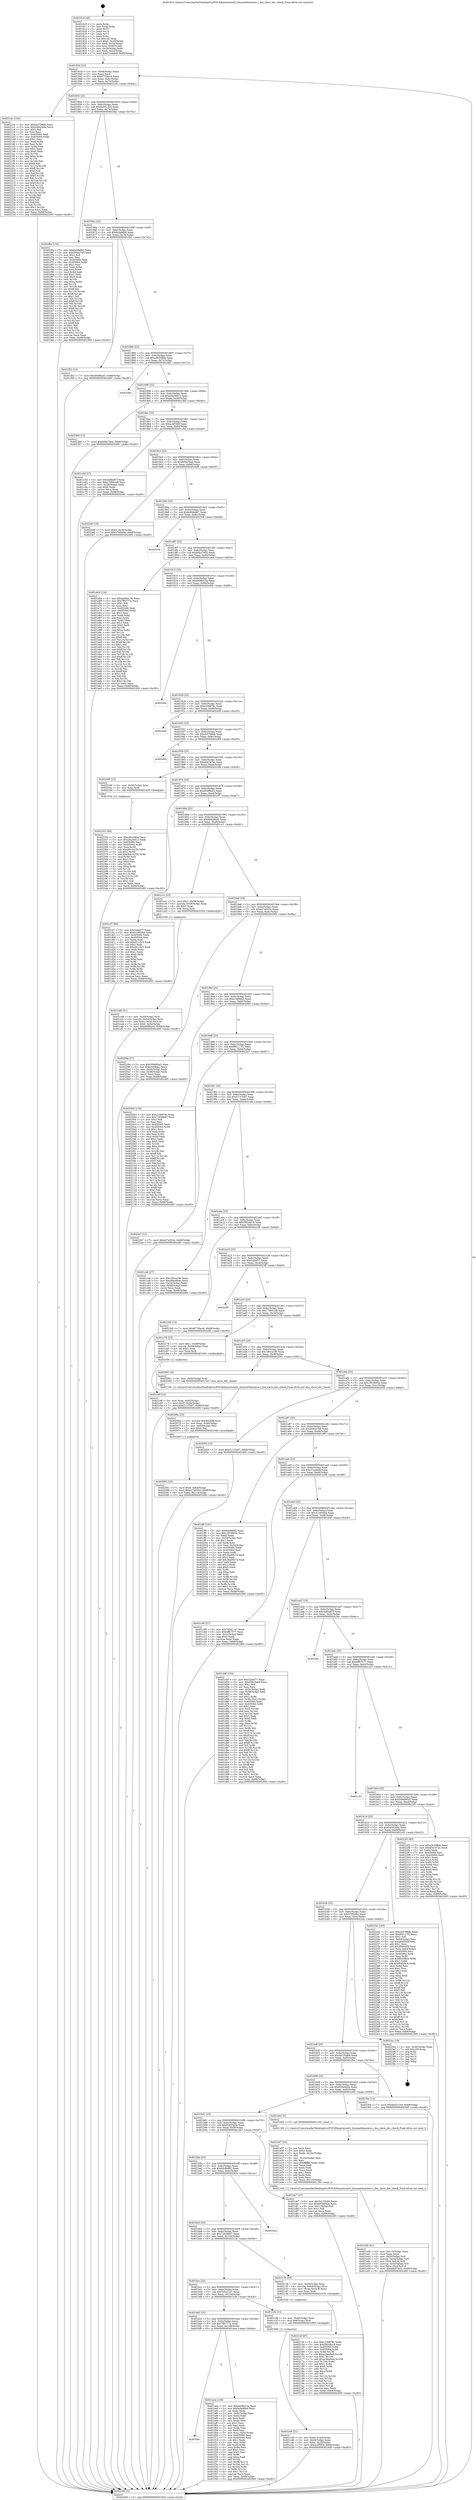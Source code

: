 digraph "0x401810" {
  label = "0x401810 (/mnt/c/Users/mathe/Desktop/tcc/POCII/binaries/extr_linuxnetdsaslave.c_dsa_slave_dev_check_Final-ollvm.out::main(0))"
  labelloc = "t"
  node[shape=record]

  Entry [label="",width=0.3,height=0.3,shape=circle,fillcolor=black,style=filled]
  "0x40183d" [label="{
     0x40183d [23]\l
     | [instrs]\l
     &nbsp;&nbsp;0x40183d \<+3\>: mov -0x68(%rbp),%eax\l
     &nbsp;&nbsp;0x401840 \<+2\>: mov %eax,%ecx\l
     &nbsp;&nbsp;0x401842 \<+6\>: sub $0x8770bcc6,%ecx\l
     &nbsp;&nbsp;0x401848 \<+3\>: mov %eax,-0x6c(%rbp)\l
     &nbsp;&nbsp;0x40184b \<+3\>: mov %ecx,-0x70(%rbp)\l
     &nbsp;&nbsp;0x40184e \<+6\>: je 00000000004021bc \<main+0x9ac\>\l
  }"]
  "0x4021bc" [label="{
     0x4021bc [134]\l
     | [instrs]\l
     &nbsp;&nbsp;0x4021bc \<+5\>: mov $0xcb3798db,%eax\l
     &nbsp;&nbsp;0x4021c1 \<+5\>: mov $0x54042b8a,%ecx\l
     &nbsp;&nbsp;0x4021c6 \<+2\>: mov $0x1,%dl\l
     &nbsp;&nbsp;0x4021c8 \<+2\>: xor %esi,%esi\l
     &nbsp;&nbsp;0x4021ca \<+7\>: mov 0x405060,%edi\l
     &nbsp;&nbsp;0x4021d1 \<+8\>: mov 0x405064,%r8d\l
     &nbsp;&nbsp;0x4021d9 \<+3\>: sub $0x1,%esi\l
     &nbsp;&nbsp;0x4021dc \<+3\>: mov %edi,%r9d\l
     &nbsp;&nbsp;0x4021df \<+3\>: add %esi,%r9d\l
     &nbsp;&nbsp;0x4021e2 \<+4\>: imul %r9d,%edi\l
     &nbsp;&nbsp;0x4021e6 \<+3\>: and $0x1,%edi\l
     &nbsp;&nbsp;0x4021e9 \<+3\>: cmp $0x0,%edi\l
     &nbsp;&nbsp;0x4021ec \<+4\>: sete %r10b\l
     &nbsp;&nbsp;0x4021f0 \<+4\>: cmp $0xa,%r8d\l
     &nbsp;&nbsp;0x4021f4 \<+4\>: setl %r11b\l
     &nbsp;&nbsp;0x4021f8 \<+3\>: mov %r10b,%bl\l
     &nbsp;&nbsp;0x4021fb \<+3\>: xor $0xff,%bl\l
     &nbsp;&nbsp;0x4021fe \<+3\>: mov %r11b,%r14b\l
     &nbsp;&nbsp;0x402201 \<+4\>: xor $0xff,%r14b\l
     &nbsp;&nbsp;0x402205 \<+3\>: xor $0x0,%dl\l
     &nbsp;&nbsp;0x402208 \<+3\>: mov %bl,%r15b\l
     &nbsp;&nbsp;0x40220b \<+4\>: and $0x0,%r15b\l
     &nbsp;&nbsp;0x40220f \<+3\>: and %dl,%r10b\l
     &nbsp;&nbsp;0x402212 \<+3\>: mov %r14b,%r12b\l
     &nbsp;&nbsp;0x402215 \<+4\>: and $0x0,%r12b\l
     &nbsp;&nbsp;0x402219 \<+3\>: and %dl,%r11b\l
     &nbsp;&nbsp;0x40221c \<+3\>: or %r10b,%r15b\l
     &nbsp;&nbsp;0x40221f \<+3\>: or %r11b,%r12b\l
     &nbsp;&nbsp;0x402222 \<+3\>: xor %r12b,%r15b\l
     &nbsp;&nbsp;0x402225 \<+3\>: or %r14b,%bl\l
     &nbsp;&nbsp;0x402228 \<+3\>: xor $0xff,%bl\l
     &nbsp;&nbsp;0x40222b \<+3\>: or $0x0,%dl\l
     &nbsp;&nbsp;0x40222e \<+2\>: and %dl,%bl\l
     &nbsp;&nbsp;0x402230 \<+3\>: or %bl,%r15b\l
     &nbsp;&nbsp;0x402233 \<+4\>: test $0x1,%r15b\l
     &nbsp;&nbsp;0x402237 \<+3\>: cmovne %ecx,%eax\l
     &nbsp;&nbsp;0x40223a \<+3\>: mov %eax,-0x68(%rbp)\l
     &nbsp;&nbsp;0x40223d \<+5\>: jmp 0000000000402495 \<main+0xc85\>\l
  }"]
  "0x401854" [label="{
     0x401854 [22]\l
     | [instrs]\l
     &nbsp;&nbsp;0x401854 \<+5\>: jmp 0000000000401859 \<main+0x49\>\l
     &nbsp;&nbsp;0x401859 \<+3\>: mov -0x6c(%rbp),%eax\l
     &nbsp;&nbsp;0x40185c \<+5\>: sub $0x8a0311b0,%eax\l
     &nbsp;&nbsp;0x401861 \<+3\>: mov %eax,-0x74(%rbp)\l
     &nbsp;&nbsp;0x401864 \<+6\>: je 0000000000401f6a \<main+0x75a\>\l
  }"]
  Exit [label="",width=0.3,height=0.3,shape=circle,fillcolor=black,style=filled,peripheries=2]
  "0x401f6a" [label="{
     0x401f6a [134]\l
     | [instrs]\l
     &nbsp;&nbsp;0x401f6a \<+5\>: mov $0x6dc6ef82,%eax\l
     &nbsp;&nbsp;0x401f6f \<+5\>: mov $0x294427e0,%ecx\l
     &nbsp;&nbsp;0x401f74 \<+2\>: mov $0x1,%dl\l
     &nbsp;&nbsp;0x401f76 \<+2\>: xor %esi,%esi\l
     &nbsp;&nbsp;0x401f78 \<+7\>: mov 0x405060,%edi\l
     &nbsp;&nbsp;0x401f7f \<+8\>: mov 0x405064,%r8d\l
     &nbsp;&nbsp;0x401f87 \<+3\>: sub $0x1,%esi\l
     &nbsp;&nbsp;0x401f8a \<+3\>: mov %edi,%r9d\l
     &nbsp;&nbsp;0x401f8d \<+3\>: add %esi,%r9d\l
     &nbsp;&nbsp;0x401f90 \<+4\>: imul %r9d,%edi\l
     &nbsp;&nbsp;0x401f94 \<+3\>: and $0x1,%edi\l
     &nbsp;&nbsp;0x401f97 \<+3\>: cmp $0x0,%edi\l
     &nbsp;&nbsp;0x401f9a \<+4\>: sete %r10b\l
     &nbsp;&nbsp;0x401f9e \<+4\>: cmp $0xa,%r8d\l
     &nbsp;&nbsp;0x401fa2 \<+4\>: setl %r11b\l
     &nbsp;&nbsp;0x401fa6 \<+3\>: mov %r10b,%bl\l
     &nbsp;&nbsp;0x401fa9 \<+3\>: xor $0xff,%bl\l
     &nbsp;&nbsp;0x401fac \<+3\>: mov %r11b,%r14b\l
     &nbsp;&nbsp;0x401faf \<+4\>: xor $0xff,%r14b\l
     &nbsp;&nbsp;0x401fb3 \<+3\>: xor $0x1,%dl\l
     &nbsp;&nbsp;0x401fb6 \<+3\>: mov %bl,%r15b\l
     &nbsp;&nbsp;0x401fb9 \<+4\>: and $0xff,%r15b\l
     &nbsp;&nbsp;0x401fbd \<+3\>: and %dl,%r10b\l
     &nbsp;&nbsp;0x401fc0 \<+3\>: mov %r14b,%r12b\l
     &nbsp;&nbsp;0x401fc3 \<+4\>: and $0xff,%r12b\l
     &nbsp;&nbsp;0x401fc7 \<+3\>: and %dl,%r11b\l
     &nbsp;&nbsp;0x401fca \<+3\>: or %r10b,%r15b\l
     &nbsp;&nbsp;0x401fcd \<+3\>: or %r11b,%r12b\l
     &nbsp;&nbsp;0x401fd0 \<+3\>: xor %r12b,%r15b\l
     &nbsp;&nbsp;0x401fd3 \<+3\>: or %r14b,%bl\l
     &nbsp;&nbsp;0x401fd6 \<+3\>: xor $0xff,%bl\l
     &nbsp;&nbsp;0x401fd9 \<+3\>: or $0x1,%dl\l
     &nbsp;&nbsp;0x401fdc \<+2\>: and %dl,%bl\l
     &nbsp;&nbsp;0x401fde \<+3\>: or %bl,%r15b\l
     &nbsp;&nbsp;0x401fe1 \<+4\>: test $0x1,%r15b\l
     &nbsp;&nbsp;0x401fe5 \<+3\>: cmovne %ecx,%eax\l
     &nbsp;&nbsp;0x401fe8 \<+3\>: mov %eax,-0x68(%rbp)\l
     &nbsp;&nbsp;0x401feb \<+5\>: jmp 0000000000402495 \<main+0xc85\>\l
  }"]
  "0x40186a" [label="{
     0x40186a [22]\l
     | [instrs]\l
     &nbsp;&nbsp;0x40186a \<+5\>: jmp 000000000040186f \<main+0x5f\>\l
     &nbsp;&nbsp;0x40186f \<+3\>: mov -0x6c(%rbp),%eax\l
     &nbsp;&nbsp;0x401872 \<+5\>: sub $0x9cfa96b9,%eax\l
     &nbsp;&nbsp;0x401877 \<+3\>: mov %eax,-0x78(%rbp)\l
     &nbsp;&nbsp;0x40187a \<+6\>: je 0000000000401f52 \<main+0x742\>\l
  }"]
  "0x402352" [label="{
     0x402352 [94]\l
     | [instrs]\l
     &nbsp;&nbsp;0x402352 \<+5\>: mov $0xa3b308de,%ecx\l
     &nbsp;&nbsp;0x402357 \<+5\>: mov $0xa9a2b913,%edx\l
     &nbsp;&nbsp;0x40235c \<+7\>: mov 0x405060,%esi\l
     &nbsp;&nbsp;0x402363 \<+8\>: mov 0x405064,%r8d\l
     &nbsp;&nbsp;0x40236b \<+3\>: mov %esi,%r9d\l
     &nbsp;&nbsp;0x40236e \<+7\>: sub $0xdbb1b23b,%r9d\l
     &nbsp;&nbsp;0x402375 \<+4\>: sub $0x1,%r9d\l
     &nbsp;&nbsp;0x402379 \<+7\>: add $0xdbb1b23b,%r9d\l
     &nbsp;&nbsp;0x402380 \<+4\>: imul %r9d,%esi\l
     &nbsp;&nbsp;0x402384 \<+3\>: and $0x1,%esi\l
     &nbsp;&nbsp;0x402387 \<+3\>: cmp $0x0,%esi\l
     &nbsp;&nbsp;0x40238a \<+4\>: sete %r10b\l
     &nbsp;&nbsp;0x40238e \<+4\>: cmp $0xa,%r8d\l
     &nbsp;&nbsp;0x402392 \<+4\>: setl %r11b\l
     &nbsp;&nbsp;0x402396 \<+3\>: mov %r10b,%bl\l
     &nbsp;&nbsp;0x402399 \<+3\>: and %r11b,%bl\l
     &nbsp;&nbsp;0x40239c \<+3\>: xor %r11b,%r10b\l
     &nbsp;&nbsp;0x40239f \<+3\>: or %r10b,%bl\l
     &nbsp;&nbsp;0x4023a2 \<+3\>: test $0x1,%bl\l
     &nbsp;&nbsp;0x4023a5 \<+3\>: cmovne %edx,%ecx\l
     &nbsp;&nbsp;0x4023a8 \<+3\>: mov %ecx,-0x68(%rbp)\l
     &nbsp;&nbsp;0x4023ab \<+5\>: jmp 0000000000402495 \<main+0xc85\>\l
  }"]
  "0x401f52" [label="{
     0x401f52 [12]\l
     | [instrs]\l
     &nbsp;&nbsp;0x401f52 \<+7\>: movl $0xd0df8a43,-0x68(%rbp)\l
     &nbsp;&nbsp;0x401f59 \<+5\>: jmp 0000000000402495 \<main+0xc85\>\l
  }"]
  "0x401880" [label="{
     0x401880 [22]\l
     | [instrs]\l
     &nbsp;&nbsp;0x401880 \<+5\>: jmp 0000000000401885 \<main+0x75\>\l
     &nbsp;&nbsp;0x401885 \<+3\>: mov -0x6c(%rbp),%eax\l
     &nbsp;&nbsp;0x401888 \<+5\>: sub $0xa3b308de,%eax\l
     &nbsp;&nbsp;0x40188d \<+3\>: mov %eax,-0x7c(%rbp)\l
     &nbsp;&nbsp;0x401890 \<+6\>: je 0000000000402482 \<main+0xc72\>\l
  }"]
  "0x40214f" [label="{
     0x40214f [97]\l
     | [instrs]\l
     &nbsp;&nbsp;0x40214f \<+5\>: mov $0xc338878c,%edx\l
     &nbsp;&nbsp;0x402154 \<+5\>: mov $0xf382db19,%esi\l
     &nbsp;&nbsp;0x402159 \<+8\>: mov 0x405060,%r8d\l
     &nbsp;&nbsp;0x402161 \<+8\>: mov 0x405064,%r9d\l
     &nbsp;&nbsp;0x402169 \<+3\>: mov %r8d,%r10d\l
     &nbsp;&nbsp;0x40216c \<+7\>: sub $0xa28ae0eb,%r10d\l
     &nbsp;&nbsp;0x402173 \<+4\>: sub $0x1,%r10d\l
     &nbsp;&nbsp;0x402177 \<+7\>: add $0xa28ae0eb,%r10d\l
     &nbsp;&nbsp;0x40217e \<+4\>: imul %r10d,%r8d\l
     &nbsp;&nbsp;0x402182 \<+4\>: and $0x1,%r8d\l
     &nbsp;&nbsp;0x402186 \<+4\>: cmp $0x0,%r8d\l
     &nbsp;&nbsp;0x40218a \<+4\>: sete %r11b\l
     &nbsp;&nbsp;0x40218e \<+4\>: cmp $0xa,%r9d\l
     &nbsp;&nbsp;0x402192 \<+3\>: setl %bl\l
     &nbsp;&nbsp;0x402195 \<+3\>: mov %r11b,%r14b\l
     &nbsp;&nbsp;0x402198 \<+3\>: and %bl,%r14b\l
     &nbsp;&nbsp;0x40219b \<+3\>: xor %bl,%r11b\l
     &nbsp;&nbsp;0x40219e \<+3\>: or %r11b,%r14b\l
     &nbsp;&nbsp;0x4021a1 \<+4\>: test $0x1,%r14b\l
     &nbsp;&nbsp;0x4021a5 \<+3\>: cmovne %esi,%edx\l
     &nbsp;&nbsp;0x4021a8 \<+3\>: mov %edx,-0x68(%rbp)\l
     &nbsp;&nbsp;0x4021ab \<+5\>: jmp 0000000000402495 \<main+0xc85\>\l
  }"]
  "0x402482" [label="{
     0x402482\l
  }", style=dashed]
  "0x401896" [label="{
     0x401896 [22]\l
     | [instrs]\l
     &nbsp;&nbsp;0x401896 \<+5\>: jmp 000000000040189b \<main+0x8b\>\l
     &nbsp;&nbsp;0x40189b \<+3\>: mov -0x6c(%rbp),%eax\l
     &nbsp;&nbsp;0x40189e \<+5\>: sub $0xa9a2b913,%eax\l
     &nbsp;&nbsp;0x4018a3 \<+3\>: mov %eax,-0x80(%rbp)\l
     &nbsp;&nbsp;0x4018a6 \<+6\>: je 00000000004023b0 \<main+0xba0\>\l
  }"]
  "0x402081" [label="{
     0x402081 [25]\l
     | [instrs]\l
     &nbsp;&nbsp;0x402081 \<+7\>: movl $0x0,-0x64(%rbp)\l
     &nbsp;&nbsp;0x402088 \<+7\>: movl $0xe27a552e,-0x68(%rbp)\l
     &nbsp;&nbsp;0x40208f \<+6\>: mov %eax,-0x114(%rbp)\l
     &nbsp;&nbsp;0x402095 \<+5\>: jmp 0000000000402495 \<main+0xc85\>\l
  }"]
  "0x4023b0" [label="{
     0x4023b0 [12]\l
     | [instrs]\l
     &nbsp;&nbsp;0x4023b0 \<+7\>: movl $0xb09a7bed,-0x68(%rbp)\l
     &nbsp;&nbsp;0x4023b7 \<+5\>: jmp 0000000000402495 \<main+0xc85\>\l
  }"]
  "0x4018ac" [label="{
     0x4018ac [25]\l
     | [instrs]\l
     &nbsp;&nbsp;0x4018ac \<+5\>: jmp 00000000004018b1 \<main+0xa1\>\l
     &nbsp;&nbsp;0x4018b1 \<+3\>: mov -0x6c(%rbp),%eax\l
     &nbsp;&nbsp;0x4018b4 \<+5\>: sub $0xac4f592f,%eax\l
     &nbsp;&nbsp;0x4018b9 \<+6\>: mov %eax,-0x84(%rbp)\l
     &nbsp;&nbsp;0x4018bf \<+6\>: je 0000000000401c5d \<main+0x44d\>\l
  }"]
  "0x40206a" [label="{
     0x40206a [23]\l
     | [instrs]\l
     &nbsp;&nbsp;0x40206a \<+10\>: movabs $0x4030b6,%rdi\l
     &nbsp;&nbsp;0x402074 \<+3\>: mov %eax,-0x60(%rbp)\l
     &nbsp;&nbsp;0x402077 \<+3\>: mov -0x60(%rbp),%esi\l
     &nbsp;&nbsp;0x40207a \<+2\>: mov $0x0,%al\l
     &nbsp;&nbsp;0x40207c \<+5\>: call 0000000000401040 \<printf@plt\>\l
     | [calls]\l
     &nbsp;&nbsp;0x401040 \{1\} (unknown)\l
  }"]
  "0x401c5d" [label="{
     0x401c5d [27]\l
     | [instrs]\l
     &nbsp;&nbsp;0x401c5d \<+5\>: mov $0x4a8be87f,%eax\l
     &nbsp;&nbsp;0x401c62 \<+5\>: mov $0x170941d8,%ecx\l
     &nbsp;&nbsp;0x401c67 \<+3\>: mov -0x28(%rbp),%edx\l
     &nbsp;&nbsp;0x401c6a \<+3\>: cmp $0x0,%edx\l
     &nbsp;&nbsp;0x401c6d \<+3\>: cmove %ecx,%eax\l
     &nbsp;&nbsp;0x401c70 \<+3\>: mov %eax,-0x68(%rbp)\l
     &nbsp;&nbsp;0x401c73 \<+5\>: jmp 0000000000402495 \<main+0xc85\>\l
  }"]
  "0x4018c5" [label="{
     0x4018c5 [25]\l
     | [instrs]\l
     &nbsp;&nbsp;0x4018c5 \<+5\>: jmp 00000000004018ca \<main+0xba\>\l
     &nbsp;&nbsp;0x4018ca \<+3\>: mov -0x6c(%rbp),%eax\l
     &nbsp;&nbsp;0x4018cd \<+5\>: sub $0xb09a7bed,%eax\l
     &nbsp;&nbsp;0x4018d2 \<+6\>: mov %eax,-0x88(%rbp)\l
     &nbsp;&nbsp;0x4018d8 \<+6\>: je 00000000004023d9 \<main+0xbc9\>\l
  }"]
  "0x401bfe" [label="{
     0x401bfe\l
  }", style=dashed]
  "0x4023d9" [label="{
     0x4023d9 [19]\l
     | [instrs]\l
     &nbsp;&nbsp;0x4023d9 \<+7\>: movl $0x0,-0x30(%rbp)\l
     &nbsp;&nbsp;0x4023e0 \<+7\>: movl $0x57994f4c,-0x68(%rbp)\l
     &nbsp;&nbsp;0x4023e7 \<+5\>: jmp 0000000000402495 \<main+0xc85\>\l
  }"]
  "0x4018de" [label="{
     0x4018de [25]\l
     | [instrs]\l
     &nbsp;&nbsp;0x4018de \<+5\>: jmp 00000000004018e3 \<main+0xd3\>\l
     &nbsp;&nbsp;0x4018e3 \<+3\>: mov -0x6c(%rbp),%eax\l
     &nbsp;&nbsp;0x4018e6 \<+5\>: sub $0xb48deb67,%eax\l
     &nbsp;&nbsp;0x4018eb \<+6\>: mov %eax,-0x8c(%rbp)\l
     &nbsp;&nbsp;0x4018f1 \<+6\>: je 00000000004023c8 \<main+0xbb8\>\l
  }"]
  "0x401eea" [label="{
     0x401eea [104]\l
     | [instrs]\l
     &nbsp;&nbsp;0x401eea \<+5\>: mov $0xbe06d15a,%eax\l
     &nbsp;&nbsp;0x401eef \<+5\>: mov $0x9cfa96b9,%ecx\l
     &nbsp;&nbsp;0x401ef4 \<+2\>: xor %edx,%edx\l
     &nbsp;&nbsp;0x401ef6 \<+3\>: mov -0x5c(%rbp),%esi\l
     &nbsp;&nbsp;0x401ef9 \<+2\>: mov %edx,%edi\l
     &nbsp;&nbsp;0x401efb \<+2\>: sub %esi,%edi\l
     &nbsp;&nbsp;0x401efd \<+2\>: mov %edx,%esi\l
     &nbsp;&nbsp;0x401eff \<+3\>: sub $0x1,%esi\l
     &nbsp;&nbsp;0x401f02 \<+2\>: add %esi,%edi\l
     &nbsp;&nbsp;0x401f04 \<+2\>: mov %edx,%esi\l
     &nbsp;&nbsp;0x401f06 \<+2\>: sub %edi,%esi\l
     &nbsp;&nbsp;0x401f08 \<+3\>: mov %esi,-0x5c(%rbp)\l
     &nbsp;&nbsp;0x401f0b \<+7\>: mov 0x405060,%esi\l
     &nbsp;&nbsp;0x401f12 \<+7\>: mov 0x405064,%edi\l
     &nbsp;&nbsp;0x401f19 \<+3\>: sub $0x1,%edx\l
     &nbsp;&nbsp;0x401f1c \<+3\>: mov %esi,%r8d\l
     &nbsp;&nbsp;0x401f1f \<+3\>: add %edx,%r8d\l
     &nbsp;&nbsp;0x401f22 \<+4\>: imul %r8d,%esi\l
     &nbsp;&nbsp;0x401f26 \<+3\>: and $0x1,%esi\l
     &nbsp;&nbsp;0x401f29 \<+3\>: cmp $0x0,%esi\l
     &nbsp;&nbsp;0x401f2c \<+4\>: sete %r9b\l
     &nbsp;&nbsp;0x401f30 \<+3\>: cmp $0xa,%edi\l
     &nbsp;&nbsp;0x401f33 \<+4\>: setl %r10b\l
     &nbsp;&nbsp;0x401f37 \<+3\>: mov %r9b,%r11b\l
     &nbsp;&nbsp;0x401f3a \<+3\>: and %r10b,%r11b\l
     &nbsp;&nbsp;0x401f3d \<+3\>: xor %r10b,%r9b\l
     &nbsp;&nbsp;0x401f40 \<+3\>: or %r9b,%r11b\l
     &nbsp;&nbsp;0x401f43 \<+4\>: test $0x1,%r11b\l
     &nbsp;&nbsp;0x401f47 \<+3\>: cmovne %ecx,%eax\l
     &nbsp;&nbsp;0x401f4a \<+3\>: mov %eax,-0x68(%rbp)\l
     &nbsp;&nbsp;0x401f4d \<+5\>: jmp 0000000000402495 \<main+0xc85\>\l
  }"]
  "0x4023c8" [label="{
     0x4023c8\l
  }", style=dashed]
  "0x4018f7" [label="{
     0x4018f7 [25]\l
     | [instrs]\l
     &nbsp;&nbsp;0x4018f7 \<+5\>: jmp 00000000004018fc \<main+0xec\>\l
     &nbsp;&nbsp;0x4018fc \<+3\>: mov -0x6c(%rbp),%eax\l
     &nbsp;&nbsp;0x4018ff \<+5\>: sub $0xb6b37602,%eax\l
     &nbsp;&nbsp;0x401904 \<+6\>: mov %eax,-0x90(%rbp)\l
     &nbsp;&nbsp;0x40190a \<+6\>: je 0000000000401e64 \<main+0x654\>\l
  }"]
  "0x401e3b" [label="{
     0x401e3b [41]\l
     | [instrs]\l
     &nbsp;&nbsp;0x401e3b \<+6\>: mov -0x110(%rbp),%ecx\l
     &nbsp;&nbsp;0x401e41 \<+3\>: imul %eax,%ecx\l
     &nbsp;&nbsp;0x401e44 \<+4\>: mov -0x50(%rbp),%r8\l
     &nbsp;&nbsp;0x401e48 \<+4\>: movslq -0x54(%rbp),%r9\l
     &nbsp;&nbsp;0x401e4c \<+4\>: mov (%r8,%r9,8),%r8\l
     &nbsp;&nbsp;0x401e50 \<+4\>: movslq -0x5c(%rbp),%r9\l
     &nbsp;&nbsp;0x401e54 \<+4\>: mov %ecx,(%r8,%r9,4)\l
     &nbsp;&nbsp;0x401e58 \<+7\>: movl $0xb6b37602,-0x68(%rbp)\l
     &nbsp;&nbsp;0x401e5f \<+5\>: jmp 0000000000402495 \<main+0xc85\>\l
  }"]
  "0x401e64" [label="{
     0x401e64 [134]\l
     | [instrs]\l
     &nbsp;&nbsp;0x401e64 \<+5\>: mov $0xbe06d15a,%eax\l
     &nbsp;&nbsp;0x401e69 \<+5\>: mov $0x7ff5777a,%ecx\l
     &nbsp;&nbsp;0x401e6e \<+2\>: mov $0x1,%dl\l
     &nbsp;&nbsp;0x401e70 \<+2\>: xor %esi,%esi\l
     &nbsp;&nbsp;0x401e72 \<+7\>: mov 0x405060,%edi\l
     &nbsp;&nbsp;0x401e79 \<+8\>: mov 0x405064,%r8d\l
     &nbsp;&nbsp;0x401e81 \<+3\>: sub $0x1,%esi\l
     &nbsp;&nbsp;0x401e84 \<+3\>: mov %edi,%r9d\l
     &nbsp;&nbsp;0x401e87 \<+3\>: add %esi,%r9d\l
     &nbsp;&nbsp;0x401e8a \<+4\>: imul %r9d,%edi\l
     &nbsp;&nbsp;0x401e8e \<+3\>: and $0x1,%edi\l
     &nbsp;&nbsp;0x401e91 \<+3\>: cmp $0x0,%edi\l
     &nbsp;&nbsp;0x401e94 \<+4\>: sete %r10b\l
     &nbsp;&nbsp;0x401e98 \<+4\>: cmp $0xa,%r8d\l
     &nbsp;&nbsp;0x401e9c \<+4\>: setl %r11b\l
     &nbsp;&nbsp;0x401ea0 \<+3\>: mov %r10b,%bl\l
     &nbsp;&nbsp;0x401ea3 \<+3\>: xor $0xff,%bl\l
     &nbsp;&nbsp;0x401ea6 \<+3\>: mov %r11b,%r14b\l
     &nbsp;&nbsp;0x401ea9 \<+4\>: xor $0xff,%r14b\l
     &nbsp;&nbsp;0x401ead \<+3\>: xor $0x1,%dl\l
     &nbsp;&nbsp;0x401eb0 \<+3\>: mov %bl,%r15b\l
     &nbsp;&nbsp;0x401eb3 \<+4\>: and $0xff,%r15b\l
     &nbsp;&nbsp;0x401eb7 \<+3\>: and %dl,%r10b\l
     &nbsp;&nbsp;0x401eba \<+3\>: mov %r14b,%r12b\l
     &nbsp;&nbsp;0x401ebd \<+4\>: and $0xff,%r12b\l
     &nbsp;&nbsp;0x401ec1 \<+3\>: and %dl,%r11b\l
     &nbsp;&nbsp;0x401ec4 \<+3\>: or %r10b,%r15b\l
     &nbsp;&nbsp;0x401ec7 \<+3\>: or %r11b,%r12b\l
     &nbsp;&nbsp;0x401eca \<+3\>: xor %r12b,%r15b\l
     &nbsp;&nbsp;0x401ecd \<+3\>: or %r14b,%bl\l
     &nbsp;&nbsp;0x401ed0 \<+3\>: xor $0xff,%bl\l
     &nbsp;&nbsp;0x401ed3 \<+3\>: or $0x1,%dl\l
     &nbsp;&nbsp;0x401ed6 \<+2\>: and %dl,%bl\l
     &nbsp;&nbsp;0x401ed8 \<+3\>: or %bl,%r15b\l
     &nbsp;&nbsp;0x401edb \<+4\>: test $0x1,%r15b\l
     &nbsp;&nbsp;0x401edf \<+3\>: cmovne %ecx,%eax\l
     &nbsp;&nbsp;0x401ee2 \<+3\>: mov %eax,-0x68(%rbp)\l
     &nbsp;&nbsp;0x401ee5 \<+5\>: jmp 0000000000402495 \<main+0xc85\>\l
  }"]
  "0x401910" [label="{
     0x401910 [25]\l
     | [instrs]\l
     &nbsp;&nbsp;0x401910 \<+5\>: jmp 0000000000401915 \<main+0x105\>\l
     &nbsp;&nbsp;0x401915 \<+3\>: mov -0x6c(%rbp),%eax\l
     &nbsp;&nbsp;0x401918 \<+5\>: sub $0xbe06d15a,%eax\l
     &nbsp;&nbsp;0x40191d \<+6\>: mov %eax,-0x94(%rbp)\l
     &nbsp;&nbsp;0x401923 \<+6\>: je 000000000040240b \<main+0xbfb\>\l
  }"]
  "0x401e07" [label="{
     0x401e07 [52]\l
     | [instrs]\l
     &nbsp;&nbsp;0x401e07 \<+2\>: xor %ecx,%ecx\l
     &nbsp;&nbsp;0x401e09 \<+5\>: mov $0x2,%edx\l
     &nbsp;&nbsp;0x401e0e \<+6\>: mov %edx,-0x10c(%rbp)\l
     &nbsp;&nbsp;0x401e14 \<+1\>: cltd\l
     &nbsp;&nbsp;0x401e15 \<+6\>: mov -0x10c(%rbp),%esi\l
     &nbsp;&nbsp;0x401e1b \<+2\>: idiv %esi\l
     &nbsp;&nbsp;0x401e1d \<+6\>: imul $0xfffffffe,%edx,%edx\l
     &nbsp;&nbsp;0x401e23 \<+2\>: mov %ecx,%edi\l
     &nbsp;&nbsp;0x401e25 \<+2\>: sub %edx,%edi\l
     &nbsp;&nbsp;0x401e27 \<+2\>: mov %ecx,%edx\l
     &nbsp;&nbsp;0x401e29 \<+3\>: sub $0x1,%edx\l
     &nbsp;&nbsp;0x401e2c \<+2\>: add %edx,%edi\l
     &nbsp;&nbsp;0x401e2e \<+2\>: sub %edi,%ecx\l
     &nbsp;&nbsp;0x401e30 \<+6\>: mov %ecx,-0x110(%rbp)\l
     &nbsp;&nbsp;0x401e36 \<+5\>: call 0000000000401160 \<next_i\>\l
     | [calls]\l
     &nbsp;&nbsp;0x401160 \{1\} (/mnt/c/Users/mathe/Desktop/tcc/POCII/binaries/extr_linuxnetdsaslave.c_dsa_slave_dev_check_Final-ollvm.out::next_i)\l
  }"]
  "0x40240b" [label="{
     0x40240b\l
  }", style=dashed]
  "0x401929" [label="{
     0x401929 [25]\l
     | [instrs]\l
     &nbsp;&nbsp;0x401929 \<+5\>: jmp 000000000040192e \<main+0x11e\>\l
     &nbsp;&nbsp;0x40192e \<+3\>: mov -0x6c(%rbp),%eax\l
     &nbsp;&nbsp;0x401931 \<+5\>: sub $0xc338878c,%eax\l
     &nbsp;&nbsp;0x401936 \<+6\>: mov %eax,-0x98(%rbp)\l
     &nbsp;&nbsp;0x40193c \<+6\>: je 0000000000402449 \<main+0xc39\>\l
  }"]
  "0x401cd8" [label="{
     0x401cd8 [31]\l
     | [instrs]\l
     &nbsp;&nbsp;0x401cd8 \<+4\>: mov -0x50(%rbp),%rdi\l
     &nbsp;&nbsp;0x401cdc \<+4\>: movslq -0x54(%rbp),%rcx\l
     &nbsp;&nbsp;0x401ce0 \<+4\>: mov %rax,(%rdi,%rcx,8)\l
     &nbsp;&nbsp;0x401ce4 \<+7\>: movl $0x0,-0x5c(%rbp)\l
     &nbsp;&nbsp;0x401ceb \<+7\>: movl $0xd0df8a43,-0x68(%rbp)\l
     &nbsp;&nbsp;0x401cf2 \<+5\>: jmp 0000000000402495 \<main+0xc85\>\l
  }"]
  "0x402449" [label="{
     0x402449\l
  }", style=dashed]
  "0x401942" [label="{
     0x401942 [25]\l
     | [instrs]\l
     &nbsp;&nbsp;0x401942 \<+5\>: jmp 0000000000401947 \<main+0x137\>\l
     &nbsp;&nbsp;0x401947 \<+3\>: mov -0x6c(%rbp),%eax\l
     &nbsp;&nbsp;0x40194a \<+5\>: sub $0xcb3798db,%eax\l
     &nbsp;&nbsp;0x40194f \<+6\>: mov %eax,-0x9c(%rbp)\l
     &nbsp;&nbsp;0x401955 \<+6\>: je 0000000000402469 \<main+0xc59\>\l
  }"]
  "0x401c8f" [label="{
     0x401c8f [23]\l
     | [instrs]\l
     &nbsp;&nbsp;0x401c8f \<+4\>: mov %rax,-0x50(%rbp)\l
     &nbsp;&nbsp;0x401c93 \<+7\>: movl $0x0,-0x54(%rbp)\l
     &nbsp;&nbsp;0x401c9a \<+7\>: movl $0xf1137b97,-0x68(%rbp)\l
     &nbsp;&nbsp;0x401ca1 \<+5\>: jmp 0000000000402495 \<main+0xc85\>\l
  }"]
  "0x402469" [label="{
     0x402469\l
  }", style=dashed]
  "0x40195b" [label="{
     0x40195b [25]\l
     | [instrs]\l
     &nbsp;&nbsp;0x40195b \<+5\>: jmp 0000000000401960 \<main+0x150\>\l
     &nbsp;&nbsp;0x401960 \<+3\>: mov -0x6c(%rbp),%eax\l
     &nbsp;&nbsp;0x401963 \<+5\>: sub $0xd0a747ac,%eax\l
     &nbsp;&nbsp;0x401968 \<+6\>: mov %eax,-0xa0(%rbp)\l
     &nbsp;&nbsp;0x40196e \<+6\>: je 0000000000402346 \<main+0xb36\>\l
  }"]
  "0x401c48" [label="{
     0x401c48 [21]\l
     | [instrs]\l
     &nbsp;&nbsp;0x401c48 \<+3\>: mov %eax,-0x44(%rbp)\l
     &nbsp;&nbsp;0x401c4b \<+3\>: mov -0x44(%rbp),%eax\l
     &nbsp;&nbsp;0x401c4e \<+3\>: mov %eax,-0x28(%rbp)\l
     &nbsp;&nbsp;0x401c51 \<+7\>: movl $0xac4f592f,-0x68(%rbp)\l
     &nbsp;&nbsp;0x401c58 \<+5\>: jmp 0000000000402495 \<main+0xc85\>\l
  }"]
  "0x402346" [label="{
     0x402346 [12]\l
     | [instrs]\l
     &nbsp;&nbsp;0x402346 \<+4\>: mov -0x50(%rbp),%rax\l
     &nbsp;&nbsp;0x40234a \<+3\>: mov %rax,%rdi\l
     &nbsp;&nbsp;0x40234d \<+5\>: call 0000000000401030 \<free@plt\>\l
     | [calls]\l
     &nbsp;&nbsp;0x401030 \{1\} (unknown)\l
  }"]
  "0x401974" [label="{
     0x401974 [25]\l
     | [instrs]\l
     &nbsp;&nbsp;0x401974 \<+5\>: jmp 0000000000401979 \<main+0x169\>\l
     &nbsp;&nbsp;0x401979 \<+3\>: mov -0x6c(%rbp),%eax\l
     &nbsp;&nbsp;0x40197c \<+5\>: sub $0xd0df8a43,%eax\l
     &nbsp;&nbsp;0x401981 \<+6\>: mov %eax,-0xa4(%rbp)\l
     &nbsp;&nbsp;0x401987 \<+6\>: je 0000000000401cf7 \<main+0x4e7\>\l
  }"]
  "0x401be5" [label="{
     0x401be5 [25]\l
     | [instrs]\l
     &nbsp;&nbsp;0x401be5 \<+5\>: jmp 0000000000401bea \<main+0x3da\>\l
     &nbsp;&nbsp;0x401bea \<+3\>: mov -0x6c(%rbp),%eax\l
     &nbsp;&nbsp;0x401bed \<+5\>: sub $0x7ff5777a,%eax\l
     &nbsp;&nbsp;0x401bf2 \<+6\>: mov %eax,-0x108(%rbp)\l
     &nbsp;&nbsp;0x401bf8 \<+6\>: je 0000000000401eea \<main+0x6da\>\l
  }"]
  "0x401cf7" [label="{
     0x401cf7 [88]\l
     | [instrs]\l
     &nbsp;&nbsp;0x401cf7 \<+5\>: mov $0x52bbf77,%eax\l
     &nbsp;&nbsp;0x401cfc \<+5\>: mov $0x41c950bd,%ecx\l
     &nbsp;&nbsp;0x401d01 \<+7\>: mov 0x405060,%edx\l
     &nbsp;&nbsp;0x401d08 \<+7\>: mov 0x405064,%esi\l
     &nbsp;&nbsp;0x401d0f \<+2\>: mov %edx,%edi\l
     &nbsp;&nbsp;0x401d11 \<+6\>: add $0xd51c5c5,%edi\l
     &nbsp;&nbsp;0x401d17 \<+3\>: sub $0x1,%edi\l
     &nbsp;&nbsp;0x401d1a \<+6\>: sub $0xd51c5c5,%edi\l
     &nbsp;&nbsp;0x401d20 \<+3\>: imul %edi,%edx\l
     &nbsp;&nbsp;0x401d23 \<+3\>: and $0x1,%edx\l
     &nbsp;&nbsp;0x401d26 \<+3\>: cmp $0x0,%edx\l
     &nbsp;&nbsp;0x401d29 \<+4\>: sete %r8b\l
     &nbsp;&nbsp;0x401d2d \<+3\>: cmp $0xa,%esi\l
     &nbsp;&nbsp;0x401d30 \<+4\>: setl %r9b\l
     &nbsp;&nbsp;0x401d34 \<+3\>: mov %r8b,%r10b\l
     &nbsp;&nbsp;0x401d37 \<+3\>: and %r9b,%r10b\l
     &nbsp;&nbsp;0x401d3a \<+3\>: xor %r9b,%r8b\l
     &nbsp;&nbsp;0x401d3d \<+3\>: or %r8b,%r10b\l
     &nbsp;&nbsp;0x401d40 \<+4\>: test $0x1,%r10b\l
     &nbsp;&nbsp;0x401d44 \<+3\>: cmovne %ecx,%eax\l
     &nbsp;&nbsp;0x401d47 \<+3\>: mov %eax,-0x68(%rbp)\l
     &nbsp;&nbsp;0x401d4a \<+5\>: jmp 0000000000402495 \<main+0xc85\>\l
  }"]
  "0x40198d" [label="{
     0x40198d [25]\l
     | [instrs]\l
     &nbsp;&nbsp;0x40198d \<+5\>: jmp 0000000000401992 \<main+0x182\>\l
     &nbsp;&nbsp;0x401992 \<+3\>: mov -0x6c(%rbp),%eax\l
     &nbsp;&nbsp;0x401995 \<+5\>: sub $0xd9dc8b4b,%eax\l
     &nbsp;&nbsp;0x40199a \<+6\>: mov %eax,-0xa8(%rbp)\l
     &nbsp;&nbsp;0x4019a0 \<+6\>: je 0000000000401cc1 \<main+0x4b1\>\l
  }"]
  "0x401c3b" [label="{
     0x401c3b [13]\l
     | [instrs]\l
     &nbsp;&nbsp;0x401c3b \<+4\>: mov -0x40(%rbp),%rax\l
     &nbsp;&nbsp;0x401c3f \<+4\>: mov 0x8(%rax),%rdi\l
     &nbsp;&nbsp;0x401c43 \<+5\>: call 0000000000401060 \<atoi@plt\>\l
     | [calls]\l
     &nbsp;&nbsp;0x401060 \{1\} (unknown)\l
  }"]
  "0x401cc1" [label="{
     0x401cc1 [23]\l
     | [instrs]\l
     &nbsp;&nbsp;0x401cc1 \<+7\>: movl $0x1,-0x58(%rbp)\l
     &nbsp;&nbsp;0x401cc8 \<+4\>: movslq -0x58(%rbp),%rax\l
     &nbsp;&nbsp;0x401ccc \<+4\>: shl $0x2,%rax\l
     &nbsp;&nbsp;0x401cd0 \<+3\>: mov %rax,%rdi\l
     &nbsp;&nbsp;0x401cd3 \<+5\>: call 0000000000401050 \<malloc@plt\>\l
     | [calls]\l
     &nbsp;&nbsp;0x401050 \{1\} (unknown)\l
  }"]
  "0x4019a6" [label="{
     0x4019a6 [25]\l
     | [instrs]\l
     &nbsp;&nbsp;0x4019a6 \<+5\>: jmp 00000000004019ab \<main+0x19b\>\l
     &nbsp;&nbsp;0x4019ab \<+3\>: mov -0x6c(%rbp),%eax\l
     &nbsp;&nbsp;0x4019ae \<+5\>: sub $0xe27a552e,%eax\l
     &nbsp;&nbsp;0x4019b3 \<+6\>: mov %eax,-0xac(%rbp)\l
     &nbsp;&nbsp;0x4019b9 \<+6\>: je 000000000040209a \<main+0x88a\>\l
  }"]
  "0x401bcc" [label="{
     0x401bcc [25]\l
     | [instrs]\l
     &nbsp;&nbsp;0x401bcc \<+5\>: jmp 0000000000401bd1 \<main+0x3c1\>\l
     &nbsp;&nbsp;0x401bd1 \<+3\>: mov -0x6c(%rbp),%eax\l
     &nbsp;&nbsp;0x401bd4 \<+5\>: sub $0x7e5d11a7,%eax\l
     &nbsp;&nbsp;0x401bd9 \<+6\>: mov %eax,-0x104(%rbp)\l
     &nbsp;&nbsp;0x401bdf \<+6\>: je 0000000000401c3b \<main+0x42b\>\l
  }"]
  "0x40209a" [label="{
     0x40209a [27]\l
     | [instrs]\l
     &nbsp;&nbsp;0x40209a \<+5\>: mov $0x509690a3,%eax\l
     &nbsp;&nbsp;0x40209f \<+5\>: mov $0xe34f9da1,%ecx\l
     &nbsp;&nbsp;0x4020a4 \<+3\>: mov -0x64(%rbp),%edx\l
     &nbsp;&nbsp;0x4020a7 \<+3\>: cmp -0x48(%rbp),%edx\l
     &nbsp;&nbsp;0x4020aa \<+3\>: cmovl %ecx,%eax\l
     &nbsp;&nbsp;0x4020ad \<+3\>: mov %eax,-0x68(%rbp)\l
     &nbsp;&nbsp;0x4020b0 \<+5\>: jmp 0000000000402495 \<main+0xc85\>\l
  }"]
  "0x4019bf" [label="{
     0x4019bf [25]\l
     | [instrs]\l
     &nbsp;&nbsp;0x4019bf \<+5\>: jmp 00000000004019c4 \<main+0x1b4\>\l
     &nbsp;&nbsp;0x4019c4 \<+3\>: mov -0x6c(%rbp),%eax\l
     &nbsp;&nbsp;0x4019c7 \<+5\>: sub $0xe34f9da1,%eax\l
     &nbsp;&nbsp;0x4019cc \<+6\>: mov %eax,-0xb0(%rbp)\l
     &nbsp;&nbsp;0x4019d2 \<+6\>: je 00000000004020b5 \<main+0x8a5\>\l
  }"]
  "0x40213b" [label="{
     0x40213b [20]\l
     | [instrs]\l
     &nbsp;&nbsp;0x40213b \<+4\>: mov -0x50(%rbp),%rax\l
     &nbsp;&nbsp;0x40213f \<+4\>: movslq -0x64(%rbp),%rcx\l
     &nbsp;&nbsp;0x402143 \<+4\>: mov (%rax,%rcx,8),%rax\l
     &nbsp;&nbsp;0x402147 \<+3\>: mov %rax,%rdi\l
     &nbsp;&nbsp;0x40214a \<+5\>: call 0000000000401030 \<free@plt\>\l
     | [calls]\l
     &nbsp;&nbsp;0x401030 \{1\} (unknown)\l
  }"]
  "0x4020b5" [label="{
     0x4020b5 [134]\l
     | [instrs]\l
     &nbsp;&nbsp;0x4020b5 \<+5\>: mov $0xc338878c,%eax\l
     &nbsp;&nbsp;0x4020ba \<+5\>: mov $0x72936b67,%ecx\l
     &nbsp;&nbsp;0x4020bf \<+2\>: mov $0x1,%dl\l
     &nbsp;&nbsp;0x4020c1 \<+2\>: xor %esi,%esi\l
     &nbsp;&nbsp;0x4020c3 \<+7\>: mov 0x405060,%edi\l
     &nbsp;&nbsp;0x4020ca \<+8\>: mov 0x405064,%r8d\l
     &nbsp;&nbsp;0x4020d2 \<+3\>: sub $0x1,%esi\l
     &nbsp;&nbsp;0x4020d5 \<+3\>: mov %edi,%r9d\l
     &nbsp;&nbsp;0x4020d8 \<+3\>: add %esi,%r9d\l
     &nbsp;&nbsp;0x4020db \<+4\>: imul %r9d,%edi\l
     &nbsp;&nbsp;0x4020df \<+3\>: and $0x1,%edi\l
     &nbsp;&nbsp;0x4020e2 \<+3\>: cmp $0x0,%edi\l
     &nbsp;&nbsp;0x4020e5 \<+4\>: sete %r10b\l
     &nbsp;&nbsp;0x4020e9 \<+4\>: cmp $0xa,%r8d\l
     &nbsp;&nbsp;0x4020ed \<+4\>: setl %r11b\l
     &nbsp;&nbsp;0x4020f1 \<+3\>: mov %r10b,%bl\l
     &nbsp;&nbsp;0x4020f4 \<+3\>: xor $0xff,%bl\l
     &nbsp;&nbsp;0x4020f7 \<+3\>: mov %r11b,%r14b\l
     &nbsp;&nbsp;0x4020fa \<+4\>: xor $0xff,%r14b\l
     &nbsp;&nbsp;0x4020fe \<+3\>: xor $0x0,%dl\l
     &nbsp;&nbsp;0x402101 \<+3\>: mov %bl,%r15b\l
     &nbsp;&nbsp;0x402104 \<+4\>: and $0x0,%r15b\l
     &nbsp;&nbsp;0x402108 \<+3\>: and %dl,%r10b\l
     &nbsp;&nbsp;0x40210b \<+3\>: mov %r14b,%r12b\l
     &nbsp;&nbsp;0x40210e \<+4\>: and $0x0,%r12b\l
     &nbsp;&nbsp;0x402112 \<+3\>: and %dl,%r11b\l
     &nbsp;&nbsp;0x402115 \<+3\>: or %r10b,%r15b\l
     &nbsp;&nbsp;0x402118 \<+3\>: or %r11b,%r12b\l
     &nbsp;&nbsp;0x40211b \<+3\>: xor %r12b,%r15b\l
     &nbsp;&nbsp;0x40211e \<+3\>: or %r14b,%bl\l
     &nbsp;&nbsp;0x402121 \<+3\>: xor $0xff,%bl\l
     &nbsp;&nbsp;0x402124 \<+3\>: or $0x0,%dl\l
     &nbsp;&nbsp;0x402127 \<+2\>: and %dl,%bl\l
     &nbsp;&nbsp;0x402129 \<+3\>: or %bl,%r15b\l
     &nbsp;&nbsp;0x40212c \<+4\>: test $0x1,%r15b\l
     &nbsp;&nbsp;0x402130 \<+3\>: cmovne %ecx,%eax\l
     &nbsp;&nbsp;0x402133 \<+3\>: mov %eax,-0x68(%rbp)\l
     &nbsp;&nbsp;0x402136 \<+5\>: jmp 0000000000402495 \<main+0xc85\>\l
  }"]
  "0x4019d8" [label="{
     0x4019d8 [25]\l
     | [instrs]\l
     &nbsp;&nbsp;0x4019d8 \<+5\>: jmp 00000000004019dd \<main+0x1cd\>\l
     &nbsp;&nbsp;0x4019dd \<+3\>: mov -0x6c(%rbp),%eax\l
     &nbsp;&nbsp;0x4019e0 \<+5\>: sub $0xf00117f2,%eax\l
     &nbsp;&nbsp;0x4019e5 \<+6\>: mov %eax,-0xb4(%rbp)\l
     &nbsp;&nbsp;0x4019eb \<+6\>: je 00000000004022e7 \<main+0xad7\>\l
  }"]
  "0x401bb3" [label="{
     0x401bb3 [25]\l
     | [instrs]\l
     &nbsp;&nbsp;0x401bb3 \<+5\>: jmp 0000000000401bb8 \<main+0x3a8\>\l
     &nbsp;&nbsp;0x401bb8 \<+3\>: mov -0x6c(%rbp),%eax\l
     &nbsp;&nbsp;0x401bbb \<+5\>: sub $0x72936b67,%eax\l
     &nbsp;&nbsp;0x401bc0 \<+6\>: mov %eax,-0x100(%rbp)\l
     &nbsp;&nbsp;0x401bc6 \<+6\>: je 000000000040213b \<main+0x92b\>\l
  }"]
  "0x4022e7" [label="{
     0x4022e7 [12]\l
     | [instrs]\l
     &nbsp;&nbsp;0x4022e7 \<+7\>: movl $0xe27a552e,-0x68(%rbp)\l
     &nbsp;&nbsp;0x4022ee \<+5\>: jmp 0000000000402495 \<main+0xc85\>\l
  }"]
  "0x4019f1" [label="{
     0x4019f1 [25]\l
     | [instrs]\l
     &nbsp;&nbsp;0x4019f1 \<+5\>: jmp 00000000004019f6 \<main+0x1e6\>\l
     &nbsp;&nbsp;0x4019f6 \<+3\>: mov -0x6c(%rbp),%eax\l
     &nbsp;&nbsp;0x4019f9 \<+5\>: sub $0xf1137b97,%eax\l
     &nbsp;&nbsp;0x4019fe \<+6\>: mov %eax,-0xb8(%rbp)\l
     &nbsp;&nbsp;0x401a04 \<+6\>: je 0000000000401ca6 \<main+0x496\>\l
  }"]
  "0x40242a" [label="{
     0x40242a\l
  }", style=dashed]
  "0x401ca6" [label="{
     0x401ca6 [27]\l
     | [instrs]\l
     &nbsp;&nbsp;0x401ca6 \<+5\>: mov $0x180ca190,%eax\l
     &nbsp;&nbsp;0x401cab \<+5\>: mov $0xd9dc8b4b,%ecx\l
     &nbsp;&nbsp;0x401cb0 \<+3\>: mov -0x54(%rbp),%edx\l
     &nbsp;&nbsp;0x401cb3 \<+3\>: cmp -0x48(%rbp),%edx\l
     &nbsp;&nbsp;0x401cb6 \<+3\>: cmovl %ecx,%eax\l
     &nbsp;&nbsp;0x401cb9 \<+3\>: mov %eax,-0x68(%rbp)\l
     &nbsp;&nbsp;0x401cbc \<+5\>: jmp 0000000000402495 \<main+0xc85\>\l
  }"]
  "0x401a0a" [label="{
     0x401a0a [25]\l
     | [instrs]\l
     &nbsp;&nbsp;0x401a0a \<+5\>: jmp 0000000000401a0f \<main+0x1ff\>\l
     &nbsp;&nbsp;0x401a0f \<+3\>: mov -0x6c(%rbp),%eax\l
     &nbsp;&nbsp;0x401a12 \<+5\>: sub $0xf382db19,%eax\l
     &nbsp;&nbsp;0x401a17 \<+6\>: mov %eax,-0xbc(%rbp)\l
     &nbsp;&nbsp;0x401a1d \<+6\>: je 00000000004021b0 \<main+0x9a0\>\l
  }"]
  "0x401b9a" [label="{
     0x401b9a [25]\l
     | [instrs]\l
     &nbsp;&nbsp;0x401b9a \<+5\>: jmp 0000000000401b9f \<main+0x38f\>\l
     &nbsp;&nbsp;0x401b9f \<+3\>: mov -0x6c(%rbp),%eax\l
     &nbsp;&nbsp;0x401ba2 \<+5\>: sub $0x6dc6ef82,%eax\l
     &nbsp;&nbsp;0x401ba7 \<+6\>: mov %eax,-0xfc(%rbp)\l
     &nbsp;&nbsp;0x401bad \<+6\>: je 000000000040242a \<main+0xc1a\>\l
  }"]
  "0x4021b0" [label="{
     0x4021b0 [12]\l
     | [instrs]\l
     &nbsp;&nbsp;0x4021b0 \<+7\>: movl $0x8770bcc6,-0x68(%rbp)\l
     &nbsp;&nbsp;0x4021b7 \<+5\>: jmp 0000000000402495 \<main+0xc85\>\l
  }"]
  "0x401a23" [label="{
     0x401a23 [25]\l
     | [instrs]\l
     &nbsp;&nbsp;0x401a23 \<+5\>: jmp 0000000000401a28 \<main+0x218\>\l
     &nbsp;&nbsp;0x401a28 \<+3\>: mov -0x6c(%rbp),%eax\l
     &nbsp;&nbsp;0x401a2b \<+5\>: sub $0x52bbf77,%eax\l
     &nbsp;&nbsp;0x401a30 \<+6\>: mov %eax,-0xc0(%rbp)\l
     &nbsp;&nbsp;0x401a36 \<+6\>: je 00000000004023ff \<main+0xbef\>\l
  }"]
  "0x401de7" [label="{
     0x401de7 [27]\l
     | [instrs]\l
     &nbsp;&nbsp;0x401de7 \<+5\>: mov $0x5e155b84,%eax\l
     &nbsp;&nbsp;0x401dec \<+5\>: mov $0x655e842e,%ecx\l
     &nbsp;&nbsp;0x401df1 \<+3\>: mov -0x21(%rbp),%dl\l
     &nbsp;&nbsp;0x401df4 \<+3\>: test $0x1,%dl\l
     &nbsp;&nbsp;0x401df7 \<+3\>: cmovne %ecx,%eax\l
     &nbsp;&nbsp;0x401dfa \<+3\>: mov %eax,-0x68(%rbp)\l
     &nbsp;&nbsp;0x401dfd \<+5\>: jmp 0000000000402495 \<main+0xc85\>\l
  }"]
  "0x4023ff" [label="{
     0x4023ff\l
  }", style=dashed]
  "0x401a3c" [label="{
     0x401a3c [25]\l
     | [instrs]\l
     &nbsp;&nbsp;0x401a3c \<+5\>: jmp 0000000000401a41 \<main+0x231\>\l
     &nbsp;&nbsp;0x401a41 \<+3\>: mov -0x6c(%rbp),%eax\l
     &nbsp;&nbsp;0x401a44 \<+5\>: sub $0x170941d8,%eax\l
     &nbsp;&nbsp;0x401a49 \<+6\>: mov %eax,-0xc4(%rbp)\l
     &nbsp;&nbsp;0x401a4f \<+6\>: je 0000000000401c78 \<main+0x468\>\l
  }"]
  "0x401b81" [label="{
     0x401b81 [25]\l
     | [instrs]\l
     &nbsp;&nbsp;0x401b81 \<+5\>: jmp 0000000000401b86 \<main+0x376\>\l
     &nbsp;&nbsp;0x401b86 \<+3\>: mov -0x6c(%rbp),%eax\l
     &nbsp;&nbsp;0x401b89 \<+5\>: sub $0x65833a6e,%eax\l
     &nbsp;&nbsp;0x401b8e \<+6\>: mov %eax,-0xf8(%rbp)\l
     &nbsp;&nbsp;0x401b94 \<+6\>: je 0000000000401de7 \<main+0x5d7\>\l
  }"]
  "0x401c78" [label="{
     0x401c78 [23]\l
     | [instrs]\l
     &nbsp;&nbsp;0x401c78 \<+7\>: movl $0x1,-0x48(%rbp)\l
     &nbsp;&nbsp;0x401c7f \<+4\>: movslq -0x48(%rbp),%rax\l
     &nbsp;&nbsp;0x401c83 \<+4\>: shl $0x3,%rax\l
     &nbsp;&nbsp;0x401c87 \<+3\>: mov %rax,%rdi\l
     &nbsp;&nbsp;0x401c8a \<+5\>: call 0000000000401050 \<malloc@plt\>\l
     | [calls]\l
     &nbsp;&nbsp;0x401050 \{1\} (unknown)\l
  }"]
  "0x401a55" [label="{
     0x401a55 [25]\l
     | [instrs]\l
     &nbsp;&nbsp;0x401a55 \<+5\>: jmp 0000000000401a5a \<main+0x24a\>\l
     &nbsp;&nbsp;0x401a5a \<+3\>: mov -0x6c(%rbp),%eax\l
     &nbsp;&nbsp;0x401a5d \<+5\>: sub $0x180ca190,%eax\l
     &nbsp;&nbsp;0x401a62 \<+6\>: mov %eax,-0xc8(%rbp)\l
     &nbsp;&nbsp;0x401a68 \<+6\>: je 0000000000402061 \<main+0x851\>\l
  }"]
  "0x401e02" [label="{
     0x401e02 [5]\l
     | [instrs]\l
     &nbsp;&nbsp;0x401e02 \<+5\>: call 0000000000401160 \<next_i\>\l
     | [calls]\l
     &nbsp;&nbsp;0x401160 \{1\} (/mnt/c/Users/mathe/Desktop/tcc/POCII/binaries/extr_linuxnetdsaslave.c_dsa_slave_dev_check_Final-ollvm.out::next_i)\l
  }"]
  "0x402061" [label="{
     0x402061 [9]\l
     | [instrs]\l
     &nbsp;&nbsp;0x402061 \<+4\>: mov -0x50(%rbp),%rdi\l
     &nbsp;&nbsp;0x402065 \<+5\>: call 00000000004017e0 \<dsa_slave_dev_check\>\l
     | [calls]\l
     &nbsp;&nbsp;0x4017e0 \{1\} (/mnt/c/Users/mathe/Desktop/tcc/POCII/binaries/extr_linuxnetdsaslave.c_dsa_slave_dev_check_Final-ollvm.out::dsa_slave_dev_check)\l
  }"]
  "0x401a6e" [label="{
     0x401a6e [25]\l
     | [instrs]\l
     &nbsp;&nbsp;0x401a6e \<+5\>: jmp 0000000000401a73 \<main+0x263\>\l
     &nbsp;&nbsp;0x401a73 \<+3\>: mov -0x6c(%rbp),%eax\l
     &nbsp;&nbsp;0x401a76 \<+5\>: sub $0x1953905a,%eax\l
     &nbsp;&nbsp;0x401a7b \<+6\>: mov %eax,-0xcc(%rbp)\l
     &nbsp;&nbsp;0x401a81 \<+6\>: je 0000000000402055 \<main+0x845\>\l
  }"]
  "0x401b68" [label="{
     0x401b68 [25]\l
     | [instrs]\l
     &nbsp;&nbsp;0x401b68 \<+5\>: jmp 0000000000401b6d \<main+0x35d\>\l
     &nbsp;&nbsp;0x401b6d \<+3\>: mov -0x6c(%rbp),%eax\l
     &nbsp;&nbsp;0x401b70 \<+5\>: sub $0x655e842e,%eax\l
     &nbsp;&nbsp;0x401b75 \<+6\>: mov %eax,-0xf4(%rbp)\l
     &nbsp;&nbsp;0x401b7b \<+6\>: je 0000000000401e02 \<main+0x5f2\>\l
  }"]
  "0x402055" [label="{
     0x402055 [12]\l
     | [instrs]\l
     &nbsp;&nbsp;0x402055 \<+7\>: movl $0xf1137b97,-0x68(%rbp)\l
     &nbsp;&nbsp;0x40205c \<+5\>: jmp 0000000000402495 \<main+0xc85\>\l
  }"]
  "0x401a87" [label="{
     0x401a87 [25]\l
     | [instrs]\l
     &nbsp;&nbsp;0x401a87 \<+5\>: jmp 0000000000401a8c \<main+0x27c\>\l
     &nbsp;&nbsp;0x401a8c \<+3\>: mov -0x6c(%rbp),%eax\l
     &nbsp;&nbsp;0x401a8f \<+5\>: sub $0x294427e0,%eax\l
     &nbsp;&nbsp;0x401a94 \<+6\>: mov %eax,-0xd0(%rbp)\l
     &nbsp;&nbsp;0x401a9a \<+6\>: je 0000000000401ff0 \<main+0x7e0\>\l
  }"]
  "0x401f5e" [label="{
     0x401f5e [12]\l
     | [instrs]\l
     &nbsp;&nbsp;0x401f5e \<+7\>: movl $0x8a0311b0,-0x68(%rbp)\l
     &nbsp;&nbsp;0x401f65 \<+5\>: jmp 0000000000402495 \<main+0xc85\>\l
  }"]
  "0x401ff0" [label="{
     0x401ff0 [101]\l
     | [instrs]\l
     &nbsp;&nbsp;0x401ff0 \<+5\>: mov $0x6dc6ef82,%eax\l
     &nbsp;&nbsp;0x401ff5 \<+5\>: mov $0x1953905a,%ecx\l
     &nbsp;&nbsp;0x401ffa \<+2\>: xor %edx,%edx\l
     &nbsp;&nbsp;0x401ffc \<+3\>: mov -0x54(%rbp),%esi\l
     &nbsp;&nbsp;0x401fff \<+3\>: sub $0x1,%edx\l
     &nbsp;&nbsp;0x402002 \<+2\>: sub %edx,%esi\l
     &nbsp;&nbsp;0x402004 \<+3\>: mov %esi,-0x54(%rbp)\l
     &nbsp;&nbsp;0x402007 \<+7\>: mov 0x405060,%edx\l
     &nbsp;&nbsp;0x40200e \<+7\>: mov 0x405064,%esi\l
     &nbsp;&nbsp;0x402015 \<+2\>: mov %edx,%edi\l
     &nbsp;&nbsp;0x402017 \<+6\>: sub $0x3ba99c72,%edi\l
     &nbsp;&nbsp;0x40201d \<+3\>: sub $0x1,%edi\l
     &nbsp;&nbsp;0x402020 \<+6\>: add $0x3ba99c72,%edi\l
     &nbsp;&nbsp;0x402026 \<+3\>: imul %edi,%edx\l
     &nbsp;&nbsp;0x402029 \<+3\>: and $0x1,%edx\l
     &nbsp;&nbsp;0x40202c \<+3\>: cmp $0x0,%edx\l
     &nbsp;&nbsp;0x40202f \<+4\>: sete %r8b\l
     &nbsp;&nbsp;0x402033 \<+3\>: cmp $0xa,%esi\l
     &nbsp;&nbsp;0x402036 \<+4\>: setl %r9b\l
     &nbsp;&nbsp;0x40203a \<+3\>: mov %r8b,%r10b\l
     &nbsp;&nbsp;0x40203d \<+3\>: and %r9b,%r10b\l
     &nbsp;&nbsp;0x402040 \<+3\>: xor %r9b,%r8b\l
     &nbsp;&nbsp;0x402043 \<+3\>: or %r8b,%r10b\l
     &nbsp;&nbsp;0x402046 \<+4\>: test $0x1,%r10b\l
     &nbsp;&nbsp;0x40204a \<+3\>: cmovne %ecx,%eax\l
     &nbsp;&nbsp;0x40204d \<+3\>: mov %eax,-0x68(%rbp)\l
     &nbsp;&nbsp;0x402050 \<+5\>: jmp 0000000000402495 \<main+0xc85\>\l
  }"]
  "0x401aa0" [label="{
     0x401aa0 [25]\l
     | [instrs]\l
     &nbsp;&nbsp;0x401aa0 \<+5\>: jmp 0000000000401aa5 \<main+0x295\>\l
     &nbsp;&nbsp;0x401aa5 \<+3\>: mov -0x6c(%rbp),%eax\l
     &nbsp;&nbsp;0x401aa8 \<+5\>: sub $0x31cabbdf,%eax\l
     &nbsp;&nbsp;0x401aad \<+6\>: mov %eax,-0xd4(%rbp)\l
     &nbsp;&nbsp;0x401ab3 \<+6\>: je 0000000000401c08 \<main+0x3f8\>\l
  }"]
  "0x401b4f" [label="{
     0x401b4f [25]\l
     | [instrs]\l
     &nbsp;&nbsp;0x401b4f \<+5\>: jmp 0000000000401b54 \<main+0x344\>\l
     &nbsp;&nbsp;0x401b54 \<+3\>: mov -0x6c(%rbp),%eax\l
     &nbsp;&nbsp;0x401b57 \<+5\>: sub $0x5e155b84,%eax\l
     &nbsp;&nbsp;0x401b5c \<+6\>: mov %eax,-0xf0(%rbp)\l
     &nbsp;&nbsp;0x401b62 \<+6\>: je 0000000000401f5e \<main+0x74e\>\l
  }"]
  "0x401c08" [label="{
     0x401c08 [27]\l
     | [instrs]\l
     &nbsp;&nbsp;0x401c08 \<+5\>: mov $0x7e5d11a7,%eax\l
     &nbsp;&nbsp;0x401c0d \<+5\>: mov $0x4ffb7577,%ecx\l
     &nbsp;&nbsp;0x401c12 \<+3\>: mov -0x2c(%rbp),%edx\l
     &nbsp;&nbsp;0x401c15 \<+3\>: cmp $0x2,%edx\l
     &nbsp;&nbsp;0x401c18 \<+3\>: cmovne %ecx,%eax\l
     &nbsp;&nbsp;0x401c1b \<+3\>: mov %eax,-0x68(%rbp)\l
     &nbsp;&nbsp;0x401c1e \<+5\>: jmp 0000000000402495 \<main+0xc85\>\l
  }"]
  "0x401ab9" [label="{
     0x401ab9 [25]\l
     | [instrs]\l
     &nbsp;&nbsp;0x401ab9 \<+5\>: jmp 0000000000401abe \<main+0x2ae\>\l
     &nbsp;&nbsp;0x401abe \<+3\>: mov -0x6c(%rbp),%eax\l
     &nbsp;&nbsp;0x401ac1 \<+5\>: sub $0x41c950bd,%eax\l
     &nbsp;&nbsp;0x401ac6 \<+6\>: mov %eax,-0xd8(%rbp)\l
     &nbsp;&nbsp;0x401acc \<+6\>: je 0000000000401d4f \<main+0x53f\>\l
  }"]
  "0x402495" [label="{
     0x402495 [5]\l
     | [instrs]\l
     &nbsp;&nbsp;0x402495 \<+5\>: jmp 000000000040183d \<main+0x2d\>\l
  }"]
  "0x401810" [label="{
     0x401810 [45]\l
     | [instrs]\l
     &nbsp;&nbsp;0x401810 \<+1\>: push %rbp\l
     &nbsp;&nbsp;0x401811 \<+3\>: mov %rsp,%rbp\l
     &nbsp;&nbsp;0x401814 \<+2\>: push %r15\l
     &nbsp;&nbsp;0x401816 \<+2\>: push %r14\l
     &nbsp;&nbsp;0x401818 \<+2\>: push %r12\l
     &nbsp;&nbsp;0x40181a \<+1\>: push %rbx\l
     &nbsp;&nbsp;0x40181b \<+7\>: sub $0x100,%rsp\l
     &nbsp;&nbsp;0x401822 \<+7\>: movl $0x0,-0x30(%rbp)\l
     &nbsp;&nbsp;0x401829 \<+3\>: mov %edi,-0x34(%rbp)\l
     &nbsp;&nbsp;0x40182c \<+4\>: mov %rsi,-0x40(%rbp)\l
     &nbsp;&nbsp;0x401830 \<+3\>: mov -0x34(%rbp),%edi\l
     &nbsp;&nbsp;0x401833 \<+3\>: mov %edi,-0x2c(%rbp)\l
     &nbsp;&nbsp;0x401836 \<+7\>: movl $0x31cabbdf,-0x68(%rbp)\l
  }"]
  "0x4023ec" [label="{
     0x4023ec [19]\l
     | [instrs]\l
     &nbsp;&nbsp;0x4023ec \<+3\>: mov -0x30(%rbp),%eax\l
     &nbsp;&nbsp;0x4023ef \<+7\>: add $0x100,%rsp\l
     &nbsp;&nbsp;0x4023f6 \<+1\>: pop %rbx\l
     &nbsp;&nbsp;0x4023f7 \<+2\>: pop %r12\l
     &nbsp;&nbsp;0x4023f9 \<+2\>: pop %r14\l
     &nbsp;&nbsp;0x4023fb \<+2\>: pop %r15\l
     &nbsp;&nbsp;0x4023fd \<+1\>: pop %rbp\l
     &nbsp;&nbsp;0x4023fe \<+1\>: ret\l
  }"]
  "0x401d4f" [label="{
     0x401d4f [152]\l
     | [instrs]\l
     &nbsp;&nbsp;0x401d4f \<+5\>: mov $0x52bbf77,%eax\l
     &nbsp;&nbsp;0x401d54 \<+5\>: mov $0x65833a6e,%ecx\l
     &nbsp;&nbsp;0x401d59 \<+2\>: mov $0x1,%dl\l
     &nbsp;&nbsp;0x401d5b \<+2\>: xor %esi,%esi\l
     &nbsp;&nbsp;0x401d5d \<+3\>: mov -0x5c(%rbp),%edi\l
     &nbsp;&nbsp;0x401d60 \<+3\>: cmp -0x58(%rbp),%edi\l
     &nbsp;&nbsp;0x401d63 \<+4\>: setl %r8b\l
     &nbsp;&nbsp;0x401d67 \<+4\>: and $0x1,%r8b\l
     &nbsp;&nbsp;0x401d6b \<+4\>: mov %r8b,-0x21(%rbp)\l
     &nbsp;&nbsp;0x401d6f \<+7\>: mov 0x405060,%edi\l
     &nbsp;&nbsp;0x401d76 \<+8\>: mov 0x405064,%r9d\l
     &nbsp;&nbsp;0x401d7e \<+3\>: sub $0x1,%esi\l
     &nbsp;&nbsp;0x401d81 \<+3\>: mov %edi,%r10d\l
     &nbsp;&nbsp;0x401d84 \<+3\>: add %esi,%r10d\l
     &nbsp;&nbsp;0x401d87 \<+4\>: imul %r10d,%edi\l
     &nbsp;&nbsp;0x401d8b \<+3\>: and $0x1,%edi\l
     &nbsp;&nbsp;0x401d8e \<+3\>: cmp $0x0,%edi\l
     &nbsp;&nbsp;0x401d91 \<+4\>: sete %r8b\l
     &nbsp;&nbsp;0x401d95 \<+4\>: cmp $0xa,%r9d\l
     &nbsp;&nbsp;0x401d99 \<+4\>: setl %r11b\l
     &nbsp;&nbsp;0x401d9d \<+3\>: mov %r8b,%bl\l
     &nbsp;&nbsp;0x401da0 \<+3\>: xor $0xff,%bl\l
     &nbsp;&nbsp;0x401da3 \<+3\>: mov %r11b,%r14b\l
     &nbsp;&nbsp;0x401da6 \<+4\>: xor $0xff,%r14b\l
     &nbsp;&nbsp;0x401daa \<+3\>: xor $0x1,%dl\l
     &nbsp;&nbsp;0x401dad \<+3\>: mov %bl,%r15b\l
     &nbsp;&nbsp;0x401db0 \<+4\>: and $0xff,%r15b\l
     &nbsp;&nbsp;0x401db4 \<+3\>: and %dl,%r8b\l
     &nbsp;&nbsp;0x401db7 \<+3\>: mov %r14b,%r12b\l
     &nbsp;&nbsp;0x401dba \<+4\>: and $0xff,%r12b\l
     &nbsp;&nbsp;0x401dbe \<+3\>: and %dl,%r11b\l
     &nbsp;&nbsp;0x401dc1 \<+3\>: or %r8b,%r15b\l
     &nbsp;&nbsp;0x401dc4 \<+3\>: or %r11b,%r12b\l
     &nbsp;&nbsp;0x401dc7 \<+3\>: xor %r12b,%r15b\l
     &nbsp;&nbsp;0x401dca \<+3\>: or %r14b,%bl\l
     &nbsp;&nbsp;0x401dcd \<+3\>: xor $0xff,%bl\l
     &nbsp;&nbsp;0x401dd0 \<+3\>: or $0x1,%dl\l
     &nbsp;&nbsp;0x401dd3 \<+2\>: and %dl,%bl\l
     &nbsp;&nbsp;0x401dd5 \<+3\>: or %bl,%r15b\l
     &nbsp;&nbsp;0x401dd8 \<+4\>: test $0x1,%r15b\l
     &nbsp;&nbsp;0x401ddc \<+3\>: cmovne %ecx,%eax\l
     &nbsp;&nbsp;0x401ddf \<+3\>: mov %eax,-0x68(%rbp)\l
     &nbsp;&nbsp;0x401de2 \<+5\>: jmp 0000000000402495 \<main+0xc85\>\l
  }"]
  "0x401ad2" [label="{
     0x401ad2 [25]\l
     | [instrs]\l
     &nbsp;&nbsp;0x401ad2 \<+5\>: jmp 0000000000401ad7 \<main+0x2c7\>\l
     &nbsp;&nbsp;0x401ad7 \<+3\>: mov -0x6c(%rbp),%eax\l
     &nbsp;&nbsp;0x401ada \<+5\>: sub $0x4a8be87f,%eax\l
     &nbsp;&nbsp;0x401adf \<+6\>: mov %eax,-0xdc(%rbp)\l
     &nbsp;&nbsp;0x401ae5 \<+6\>: je 00000000004023bc \<main+0xbac\>\l
  }"]
  "0x401b36" [label="{
     0x401b36 [25]\l
     | [instrs]\l
     &nbsp;&nbsp;0x401b36 \<+5\>: jmp 0000000000401b3b \<main+0x32b\>\l
     &nbsp;&nbsp;0x401b3b \<+3\>: mov -0x6c(%rbp),%eax\l
     &nbsp;&nbsp;0x401b3e \<+5\>: sub $0x57994f4c,%eax\l
     &nbsp;&nbsp;0x401b43 \<+6\>: mov %eax,-0xec(%rbp)\l
     &nbsp;&nbsp;0x401b49 \<+6\>: je 00000000004023ec \<main+0xbdc\>\l
  }"]
  "0x4023bc" [label="{
     0x4023bc\l
  }", style=dashed]
  "0x401aeb" [label="{
     0x401aeb [25]\l
     | [instrs]\l
     &nbsp;&nbsp;0x401aeb \<+5\>: jmp 0000000000401af0 \<main+0x2e0\>\l
     &nbsp;&nbsp;0x401af0 \<+3\>: mov -0x6c(%rbp),%eax\l
     &nbsp;&nbsp;0x401af3 \<+5\>: sub $0x4ffb7577,%eax\l
     &nbsp;&nbsp;0x401af8 \<+6\>: mov %eax,-0xe0(%rbp)\l
     &nbsp;&nbsp;0x401afe \<+6\>: je 0000000000401c23 \<main+0x413\>\l
  }"]
  "0x402242" [label="{
     0x402242 [165]\l
     | [instrs]\l
     &nbsp;&nbsp;0x402242 \<+5\>: mov $0xcb3798db,%eax\l
     &nbsp;&nbsp;0x402247 \<+5\>: mov $0xf00117f2,%ecx\l
     &nbsp;&nbsp;0x40224c \<+2\>: mov $0x1,%dl\l
     &nbsp;&nbsp;0x40224e \<+3\>: mov -0x64(%rbp),%esi\l
     &nbsp;&nbsp;0x402251 \<+6\>: sub $0xd0bf305f,%esi\l
     &nbsp;&nbsp;0x402257 \<+3\>: add $0x1,%esi\l
     &nbsp;&nbsp;0x40225a \<+6\>: add $0xd0bf305f,%esi\l
     &nbsp;&nbsp;0x402260 \<+3\>: mov %esi,-0x64(%rbp)\l
     &nbsp;&nbsp;0x402263 \<+7\>: mov 0x405060,%esi\l
     &nbsp;&nbsp;0x40226a \<+7\>: mov 0x405064,%edi\l
     &nbsp;&nbsp;0x402271 \<+3\>: mov %esi,%r8d\l
     &nbsp;&nbsp;0x402274 \<+7\>: sub $0xf045f8c0,%r8d\l
     &nbsp;&nbsp;0x40227b \<+4\>: sub $0x1,%r8d\l
     &nbsp;&nbsp;0x40227f \<+7\>: add $0xf045f8c0,%r8d\l
     &nbsp;&nbsp;0x402286 \<+4\>: imul %r8d,%esi\l
     &nbsp;&nbsp;0x40228a \<+3\>: and $0x1,%esi\l
     &nbsp;&nbsp;0x40228d \<+3\>: cmp $0x0,%esi\l
     &nbsp;&nbsp;0x402290 \<+4\>: sete %r9b\l
     &nbsp;&nbsp;0x402294 \<+3\>: cmp $0xa,%edi\l
     &nbsp;&nbsp;0x402297 \<+4\>: setl %r10b\l
     &nbsp;&nbsp;0x40229b \<+3\>: mov %r9b,%r11b\l
     &nbsp;&nbsp;0x40229e \<+4\>: xor $0xff,%r11b\l
     &nbsp;&nbsp;0x4022a2 \<+3\>: mov %r10b,%bl\l
     &nbsp;&nbsp;0x4022a5 \<+3\>: xor $0xff,%bl\l
     &nbsp;&nbsp;0x4022a8 \<+3\>: xor $0x0,%dl\l
     &nbsp;&nbsp;0x4022ab \<+3\>: mov %r11b,%r14b\l
     &nbsp;&nbsp;0x4022ae \<+4\>: and $0x0,%r14b\l
     &nbsp;&nbsp;0x4022b2 \<+3\>: and %dl,%r9b\l
     &nbsp;&nbsp;0x4022b5 \<+3\>: mov %bl,%r15b\l
     &nbsp;&nbsp;0x4022b8 \<+4\>: and $0x0,%r15b\l
     &nbsp;&nbsp;0x4022bc \<+3\>: and %dl,%r10b\l
     &nbsp;&nbsp;0x4022bf \<+3\>: or %r9b,%r14b\l
     &nbsp;&nbsp;0x4022c2 \<+3\>: or %r10b,%r15b\l
     &nbsp;&nbsp;0x4022c5 \<+3\>: xor %r15b,%r14b\l
     &nbsp;&nbsp;0x4022c8 \<+3\>: or %bl,%r11b\l
     &nbsp;&nbsp;0x4022cb \<+4\>: xor $0xff,%r11b\l
     &nbsp;&nbsp;0x4022cf \<+3\>: or $0x0,%dl\l
     &nbsp;&nbsp;0x4022d2 \<+3\>: and %dl,%r11b\l
     &nbsp;&nbsp;0x4022d5 \<+3\>: or %r11b,%r14b\l
     &nbsp;&nbsp;0x4022d8 \<+4\>: test $0x1,%r14b\l
     &nbsp;&nbsp;0x4022dc \<+3\>: cmovne %ecx,%eax\l
     &nbsp;&nbsp;0x4022df \<+3\>: mov %eax,-0x68(%rbp)\l
     &nbsp;&nbsp;0x4022e2 \<+5\>: jmp 0000000000402495 \<main+0xc85\>\l
  }"]
  "0x401c23" [label="{
     0x401c23\l
  }", style=dashed]
  "0x401b04" [label="{
     0x401b04 [25]\l
     | [instrs]\l
     &nbsp;&nbsp;0x401b04 \<+5\>: jmp 0000000000401b09 \<main+0x2f9\>\l
     &nbsp;&nbsp;0x401b09 \<+3\>: mov -0x6c(%rbp),%eax\l
     &nbsp;&nbsp;0x401b0c \<+5\>: sub $0x509690a3,%eax\l
     &nbsp;&nbsp;0x401b11 \<+6\>: mov %eax,-0xe4(%rbp)\l
     &nbsp;&nbsp;0x401b17 \<+6\>: je 00000000004022f3 \<main+0xae3\>\l
  }"]
  "0x401b1d" [label="{
     0x401b1d [25]\l
     | [instrs]\l
     &nbsp;&nbsp;0x401b1d \<+5\>: jmp 0000000000401b22 \<main+0x312\>\l
     &nbsp;&nbsp;0x401b22 \<+3\>: mov -0x6c(%rbp),%eax\l
     &nbsp;&nbsp;0x401b25 \<+5\>: sub $0x54042b8a,%eax\l
     &nbsp;&nbsp;0x401b2a \<+6\>: mov %eax,-0xe8(%rbp)\l
     &nbsp;&nbsp;0x401b30 \<+6\>: je 0000000000402242 \<main+0xa32\>\l
  }"]
  "0x4022f3" [label="{
     0x4022f3 [83]\l
     | [instrs]\l
     &nbsp;&nbsp;0x4022f3 \<+5\>: mov $0xa3b308de,%eax\l
     &nbsp;&nbsp;0x4022f8 \<+5\>: mov $0xd0a747ac,%ecx\l
     &nbsp;&nbsp;0x4022fd \<+2\>: xor %edx,%edx\l
     &nbsp;&nbsp;0x4022ff \<+7\>: mov 0x405060,%esi\l
     &nbsp;&nbsp;0x402306 \<+7\>: mov 0x405064,%edi\l
     &nbsp;&nbsp;0x40230d \<+3\>: sub $0x1,%edx\l
     &nbsp;&nbsp;0x402310 \<+3\>: mov %esi,%r8d\l
     &nbsp;&nbsp;0x402313 \<+3\>: add %edx,%r8d\l
     &nbsp;&nbsp;0x402316 \<+4\>: imul %r8d,%esi\l
     &nbsp;&nbsp;0x40231a \<+3\>: and $0x1,%esi\l
     &nbsp;&nbsp;0x40231d \<+3\>: cmp $0x0,%esi\l
     &nbsp;&nbsp;0x402320 \<+4\>: sete %r9b\l
     &nbsp;&nbsp;0x402324 \<+3\>: cmp $0xa,%edi\l
     &nbsp;&nbsp;0x402327 \<+4\>: setl %r10b\l
     &nbsp;&nbsp;0x40232b \<+3\>: mov %r9b,%r11b\l
     &nbsp;&nbsp;0x40232e \<+3\>: and %r10b,%r11b\l
     &nbsp;&nbsp;0x402331 \<+3\>: xor %r10b,%r9b\l
     &nbsp;&nbsp;0x402334 \<+3\>: or %r9b,%r11b\l
     &nbsp;&nbsp;0x402337 \<+4\>: test $0x1,%r11b\l
     &nbsp;&nbsp;0x40233b \<+3\>: cmovne %ecx,%eax\l
     &nbsp;&nbsp;0x40233e \<+3\>: mov %eax,-0x68(%rbp)\l
     &nbsp;&nbsp;0x402341 \<+5\>: jmp 0000000000402495 \<main+0xc85\>\l
  }"]
  Entry -> "0x401810" [label=" 1"]
  "0x40183d" -> "0x4021bc" [label=" 1"]
  "0x40183d" -> "0x401854" [label=" 34"]
  "0x4023ec" -> Exit [label=" 1"]
  "0x401854" -> "0x401f6a" [label=" 1"]
  "0x401854" -> "0x40186a" [label=" 33"]
  "0x4023d9" -> "0x402495" [label=" 1"]
  "0x40186a" -> "0x401f52" [label=" 1"]
  "0x40186a" -> "0x401880" [label=" 32"]
  "0x4023b0" -> "0x402495" [label=" 1"]
  "0x401880" -> "0x402482" [label=" 0"]
  "0x401880" -> "0x401896" [label=" 32"]
  "0x402352" -> "0x402495" [label=" 1"]
  "0x401896" -> "0x4023b0" [label=" 1"]
  "0x401896" -> "0x4018ac" [label=" 31"]
  "0x402346" -> "0x402352" [label=" 1"]
  "0x4018ac" -> "0x401c5d" [label=" 1"]
  "0x4018ac" -> "0x4018c5" [label=" 30"]
  "0x4022f3" -> "0x402495" [label=" 1"]
  "0x4018c5" -> "0x4023d9" [label=" 1"]
  "0x4018c5" -> "0x4018de" [label=" 29"]
  "0x4022e7" -> "0x402495" [label=" 1"]
  "0x4018de" -> "0x4023c8" [label=" 0"]
  "0x4018de" -> "0x4018f7" [label=" 29"]
  "0x402242" -> "0x402495" [label=" 1"]
  "0x4018f7" -> "0x401e64" [label=" 1"]
  "0x4018f7" -> "0x401910" [label=" 28"]
  "0x4021b0" -> "0x402495" [label=" 1"]
  "0x401910" -> "0x40240b" [label=" 0"]
  "0x401910" -> "0x401929" [label=" 28"]
  "0x40214f" -> "0x402495" [label=" 1"]
  "0x401929" -> "0x402449" [label=" 0"]
  "0x401929" -> "0x401942" [label=" 28"]
  "0x40213b" -> "0x40214f" [label=" 1"]
  "0x401942" -> "0x402469" [label=" 0"]
  "0x401942" -> "0x40195b" [label=" 28"]
  "0x4020b5" -> "0x402495" [label=" 1"]
  "0x40195b" -> "0x402346" [label=" 1"]
  "0x40195b" -> "0x401974" [label=" 27"]
  "0x40209a" -> "0x402495" [label=" 2"]
  "0x401974" -> "0x401cf7" [label=" 2"]
  "0x401974" -> "0x40198d" [label=" 25"]
  "0x402081" -> "0x402495" [label=" 1"]
  "0x40198d" -> "0x401cc1" [label=" 1"]
  "0x40198d" -> "0x4019a6" [label=" 24"]
  "0x40206a" -> "0x402081" [label=" 1"]
  "0x4019a6" -> "0x40209a" [label=" 2"]
  "0x4019a6" -> "0x4019bf" [label=" 22"]
  "0x402055" -> "0x402495" [label=" 1"]
  "0x4019bf" -> "0x4020b5" [label=" 1"]
  "0x4019bf" -> "0x4019d8" [label=" 21"]
  "0x401ff0" -> "0x402495" [label=" 1"]
  "0x4019d8" -> "0x4022e7" [label=" 1"]
  "0x4019d8" -> "0x4019f1" [label=" 20"]
  "0x401f5e" -> "0x402495" [label=" 1"]
  "0x4019f1" -> "0x401ca6" [label=" 2"]
  "0x4019f1" -> "0x401a0a" [label=" 18"]
  "0x401f52" -> "0x402495" [label=" 1"]
  "0x401a0a" -> "0x4021b0" [label=" 1"]
  "0x401a0a" -> "0x401a23" [label=" 17"]
  "0x401be5" -> "0x401bfe" [label=" 0"]
  "0x401a23" -> "0x4023ff" [label=" 0"]
  "0x401a23" -> "0x401a3c" [label=" 17"]
  "0x401be5" -> "0x401eea" [label=" 1"]
  "0x401a3c" -> "0x401c78" [label=" 1"]
  "0x401a3c" -> "0x401a55" [label=" 16"]
  "0x401e64" -> "0x402495" [label=" 1"]
  "0x401a55" -> "0x402061" [label=" 1"]
  "0x401a55" -> "0x401a6e" [label=" 15"]
  "0x401e3b" -> "0x402495" [label=" 1"]
  "0x401a6e" -> "0x402055" [label=" 1"]
  "0x401a6e" -> "0x401a87" [label=" 14"]
  "0x401e02" -> "0x401e07" [label=" 1"]
  "0x401a87" -> "0x401ff0" [label=" 1"]
  "0x401a87" -> "0x401aa0" [label=" 13"]
  "0x401de7" -> "0x402495" [label=" 2"]
  "0x401aa0" -> "0x401c08" [label=" 1"]
  "0x401aa0" -> "0x401ab9" [label=" 12"]
  "0x401c08" -> "0x402495" [label=" 1"]
  "0x401810" -> "0x40183d" [label=" 1"]
  "0x402495" -> "0x40183d" [label=" 34"]
  "0x401cf7" -> "0x402495" [label=" 2"]
  "0x401ab9" -> "0x401d4f" [label=" 2"]
  "0x401ab9" -> "0x401ad2" [label=" 10"]
  "0x401cd8" -> "0x402495" [label=" 1"]
  "0x401ad2" -> "0x4023bc" [label=" 0"]
  "0x401ad2" -> "0x401aeb" [label=" 10"]
  "0x401ca6" -> "0x402495" [label=" 2"]
  "0x401aeb" -> "0x401c23" [label=" 0"]
  "0x401aeb" -> "0x401b04" [label=" 10"]
  "0x401c8f" -> "0x402495" [label=" 1"]
  "0x401b04" -> "0x4022f3" [label=" 1"]
  "0x401b04" -> "0x401b1d" [label=" 9"]
  "0x401c78" -> "0x401c8f" [label=" 1"]
  "0x401b1d" -> "0x402242" [label=" 1"]
  "0x401b1d" -> "0x401b36" [label=" 8"]
  "0x401cc1" -> "0x401cd8" [label=" 1"]
  "0x401b36" -> "0x4023ec" [label=" 1"]
  "0x401b36" -> "0x401b4f" [label=" 7"]
  "0x401d4f" -> "0x402495" [label=" 2"]
  "0x401b4f" -> "0x401f5e" [label=" 1"]
  "0x401b4f" -> "0x401b68" [label=" 6"]
  "0x401e07" -> "0x401e3b" [label=" 1"]
  "0x401b68" -> "0x401e02" [label=" 1"]
  "0x401b68" -> "0x401b81" [label=" 5"]
  "0x4021bc" -> "0x402495" [label=" 1"]
  "0x401b81" -> "0x401de7" [label=" 2"]
  "0x401b81" -> "0x401b9a" [label=" 3"]
  "0x401eea" -> "0x402495" [label=" 1"]
  "0x401b9a" -> "0x40242a" [label=" 0"]
  "0x401b9a" -> "0x401bb3" [label=" 3"]
  "0x401f6a" -> "0x402495" [label=" 1"]
  "0x401bb3" -> "0x40213b" [label=" 1"]
  "0x401bb3" -> "0x401bcc" [label=" 2"]
  "0x402061" -> "0x40206a" [label=" 1"]
  "0x401bcc" -> "0x401c3b" [label=" 1"]
  "0x401bcc" -> "0x401be5" [label=" 1"]
  "0x401c3b" -> "0x401c48" [label=" 1"]
  "0x401c48" -> "0x402495" [label=" 1"]
  "0x401c5d" -> "0x402495" [label=" 1"]
}

